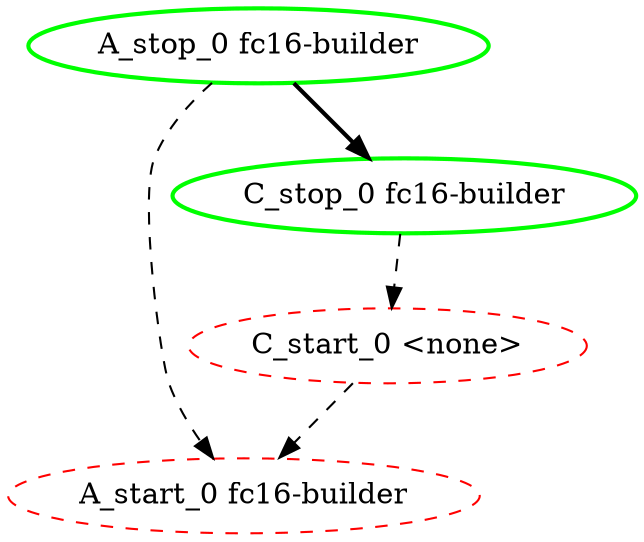 digraph "g" {
"A_start_0 fc16-builder" [ style=dashed color="red" fontcolor="black"]
"A_stop_0 fc16-builder" -> "A_start_0 fc16-builder" [ style = dashed]
"A_stop_0 fc16-builder" -> "C_stop_0 fc16-builder" [ style = bold]
"A_stop_0 fc16-builder" [ style=bold color="green" fontcolor="black"]
"C_start_0 <none>" -> "A_start_0 fc16-builder" [ style = dashed]
"C_start_0 <none>" [ style=dashed color="red" fontcolor="black"]
"C_stop_0 fc16-builder" -> "C_start_0 <none>" [ style = dashed]
"C_stop_0 fc16-builder" [ style=bold color="green" fontcolor="black"]
}
